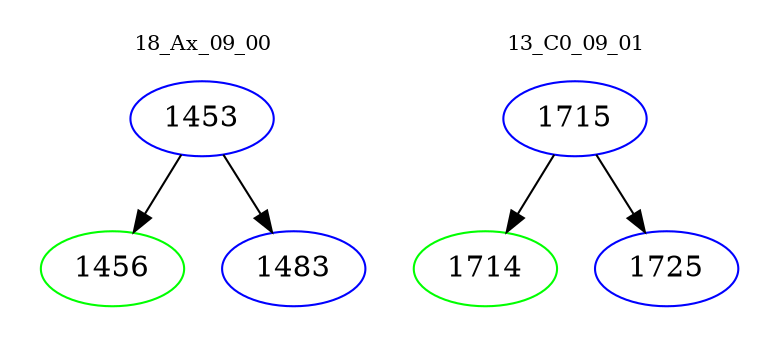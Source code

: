 digraph{
subgraph cluster_0 {
color = white
label = "18_Ax_09_00";
fontsize=10;
T0_1453 [label="1453", color="blue"]
T0_1453 -> T0_1456 [color="black"]
T0_1456 [label="1456", color="green"]
T0_1453 -> T0_1483 [color="black"]
T0_1483 [label="1483", color="blue"]
}
subgraph cluster_1 {
color = white
label = "13_C0_09_01";
fontsize=10;
T1_1715 [label="1715", color="blue"]
T1_1715 -> T1_1714 [color="black"]
T1_1714 [label="1714", color="green"]
T1_1715 -> T1_1725 [color="black"]
T1_1725 [label="1725", color="blue"]
}
}
